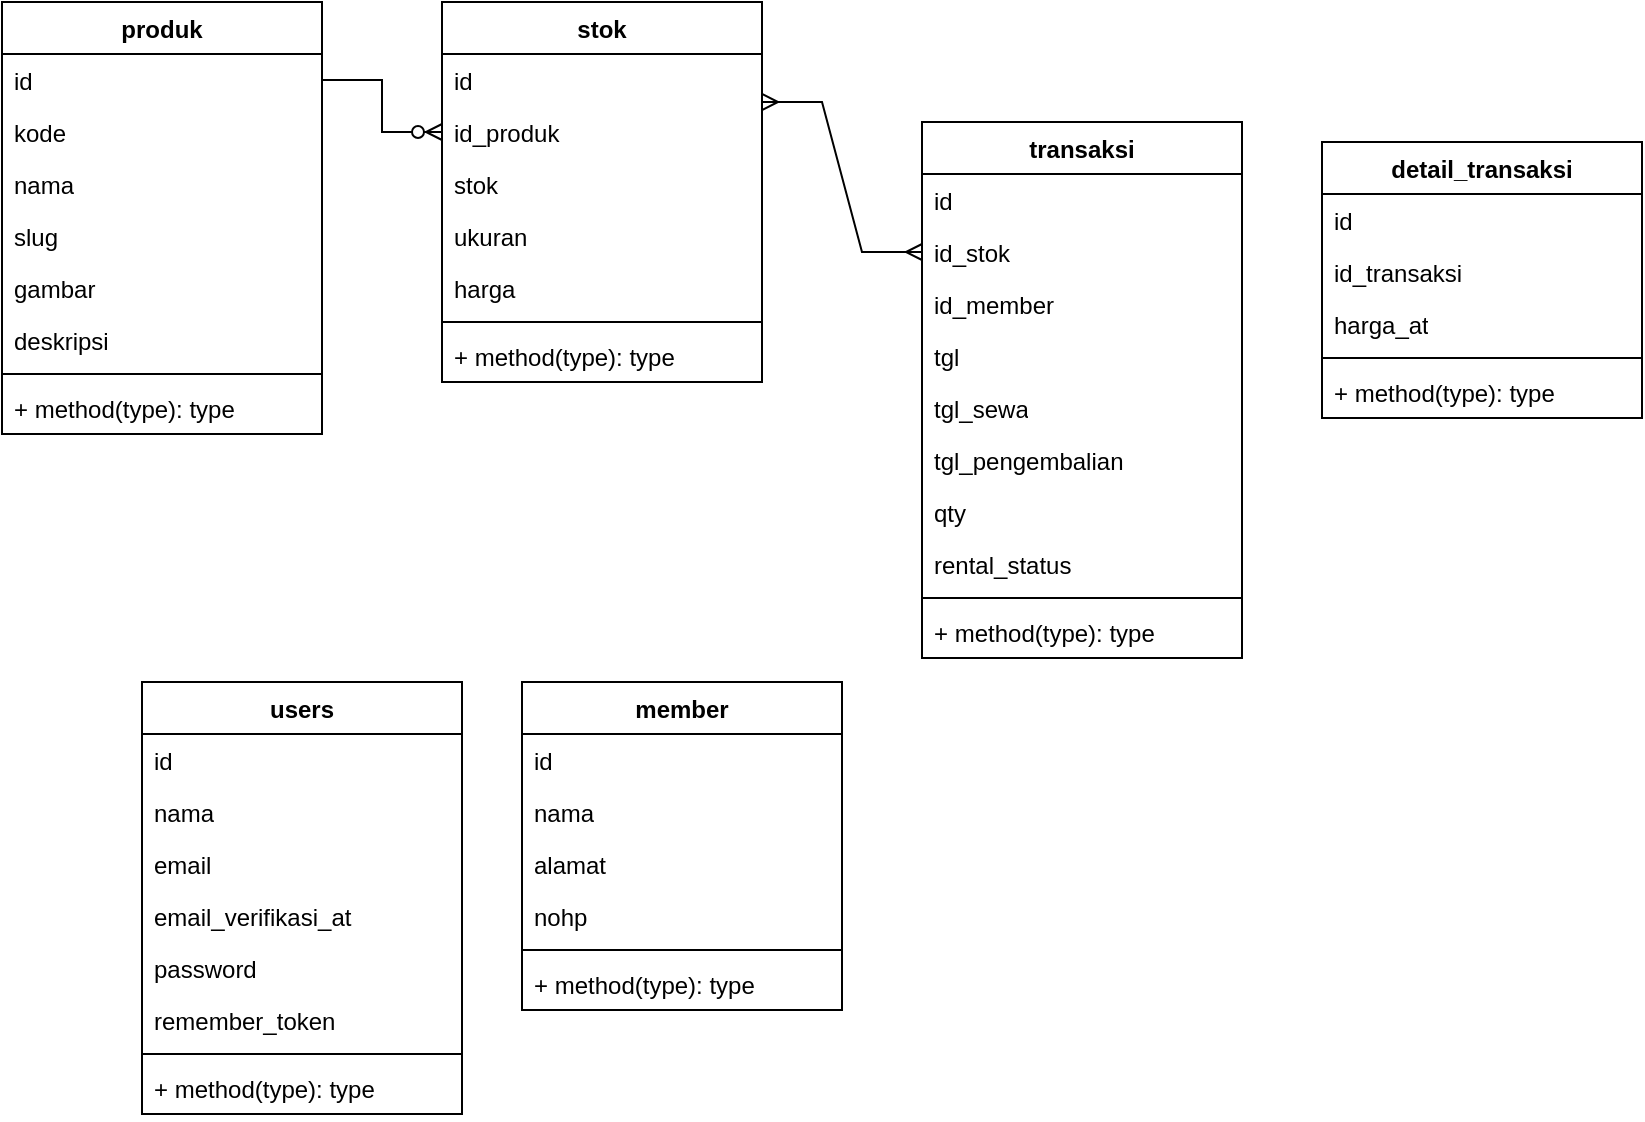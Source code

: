 <mxfile version="24.0.5" type="github">
  <diagram name="Page-1" id="oyviDPr4gYspWXBhJde-">
    <mxGraphModel dx="693" dy="401" grid="1" gridSize="10" guides="1" tooltips="1" connect="1" arrows="1" fold="1" page="1" pageScale="1" pageWidth="850" pageHeight="1100" math="0" shadow="0">
      <root>
        <mxCell id="0" />
        <mxCell id="1" parent="0" />
        <mxCell id="TkhByso_9FaQ8m0_snmu-1" value="produk" style="swimlane;fontStyle=1;align=center;verticalAlign=top;childLayout=stackLayout;horizontal=1;startSize=26;horizontalStack=0;resizeParent=1;resizeParentMax=0;resizeLast=0;collapsible=1;marginBottom=0;whiteSpace=wrap;html=1;" parent="1" vertex="1">
          <mxGeometry y="140" width="160" height="216" as="geometry" />
        </mxCell>
        <mxCell id="TkhByso_9FaQ8m0_snmu-5" value="id" style="text;strokeColor=none;fillColor=none;align=left;verticalAlign=top;spacingLeft=4;spacingRight=4;overflow=hidden;rotatable=0;points=[[0,0.5],[1,0.5]];portConstraint=eastwest;whiteSpace=wrap;html=1;" parent="TkhByso_9FaQ8m0_snmu-1" vertex="1">
          <mxGeometry y="26" width="160" height="26" as="geometry" />
        </mxCell>
        <mxCell id="TkhByso_9FaQ8m0_snmu-12" value="kode" style="text;strokeColor=none;fillColor=none;align=left;verticalAlign=top;spacingLeft=4;spacingRight=4;overflow=hidden;rotatable=0;points=[[0,0.5],[1,0.5]];portConstraint=eastwest;whiteSpace=wrap;html=1;" parent="TkhByso_9FaQ8m0_snmu-1" vertex="1">
          <mxGeometry y="52" width="160" height="26" as="geometry" />
        </mxCell>
        <mxCell id="TkhByso_9FaQ8m0_snmu-6" value="nama" style="text;strokeColor=none;fillColor=none;align=left;verticalAlign=top;spacingLeft=4;spacingRight=4;overflow=hidden;rotatable=0;points=[[0,0.5],[1,0.5]];portConstraint=eastwest;whiteSpace=wrap;html=1;" parent="TkhByso_9FaQ8m0_snmu-1" vertex="1">
          <mxGeometry y="78" width="160" height="26" as="geometry" />
        </mxCell>
        <mxCell id="TkhByso_9FaQ8m0_snmu-11" value="slug" style="text;strokeColor=none;fillColor=none;align=left;verticalAlign=top;spacingLeft=4;spacingRight=4;overflow=hidden;rotatable=0;points=[[0,0.5],[1,0.5]];portConstraint=eastwest;whiteSpace=wrap;html=1;" parent="TkhByso_9FaQ8m0_snmu-1" vertex="1">
          <mxGeometry y="104" width="160" height="26" as="geometry" />
        </mxCell>
        <mxCell id="Tw9svKgCDqZKY9VieszA-18" value="gambar" style="text;strokeColor=none;fillColor=none;align=left;verticalAlign=top;spacingLeft=4;spacingRight=4;overflow=hidden;rotatable=0;points=[[0,0.5],[1,0.5]];portConstraint=eastwest;whiteSpace=wrap;html=1;" parent="TkhByso_9FaQ8m0_snmu-1" vertex="1">
          <mxGeometry y="130" width="160" height="26" as="geometry" />
        </mxCell>
        <mxCell id="TkhByso_9FaQ8m0_snmu-2" value="deskripsi" style="text;strokeColor=none;fillColor=none;align=left;verticalAlign=top;spacingLeft=4;spacingRight=4;overflow=hidden;rotatable=0;points=[[0,0.5],[1,0.5]];portConstraint=eastwest;whiteSpace=wrap;html=1;" parent="TkhByso_9FaQ8m0_snmu-1" vertex="1">
          <mxGeometry y="156" width="160" height="26" as="geometry" />
        </mxCell>
        <mxCell id="TkhByso_9FaQ8m0_snmu-3" value="" style="line;strokeWidth=1;fillColor=none;align=left;verticalAlign=middle;spacingTop=-1;spacingLeft=3;spacingRight=3;rotatable=0;labelPosition=right;points=[];portConstraint=eastwest;strokeColor=inherit;" parent="TkhByso_9FaQ8m0_snmu-1" vertex="1">
          <mxGeometry y="182" width="160" height="8" as="geometry" />
        </mxCell>
        <mxCell id="TkhByso_9FaQ8m0_snmu-4" value="+ method(type): type" style="text;strokeColor=none;fillColor=none;align=left;verticalAlign=top;spacingLeft=4;spacingRight=4;overflow=hidden;rotatable=0;points=[[0,0.5],[1,0.5]];portConstraint=eastwest;whiteSpace=wrap;html=1;" parent="TkhByso_9FaQ8m0_snmu-1" vertex="1">
          <mxGeometry y="190" width="160" height="26" as="geometry" />
        </mxCell>
        <mxCell id="TkhByso_9FaQ8m0_snmu-7" value="stok" style="swimlane;fontStyle=1;align=center;verticalAlign=top;childLayout=stackLayout;horizontal=1;startSize=26;horizontalStack=0;resizeParent=1;resizeParentMax=0;resizeLast=0;collapsible=1;marginBottom=0;whiteSpace=wrap;html=1;" parent="1" vertex="1">
          <mxGeometry x="220" y="140" width="160" height="190" as="geometry" />
        </mxCell>
        <mxCell id="TkhByso_9FaQ8m0_snmu-8" value="id" style="text;strokeColor=none;fillColor=none;align=left;verticalAlign=top;spacingLeft=4;spacingRight=4;overflow=hidden;rotatable=0;points=[[0,0.5],[1,0.5]];portConstraint=eastwest;whiteSpace=wrap;html=1;" parent="TkhByso_9FaQ8m0_snmu-7" vertex="1">
          <mxGeometry y="26" width="160" height="26" as="geometry" />
        </mxCell>
        <mxCell id="TkhByso_9FaQ8m0_snmu-14" value="id_produk" style="text;strokeColor=none;fillColor=none;align=left;verticalAlign=top;spacingLeft=4;spacingRight=4;overflow=hidden;rotatable=0;points=[[0,0.5],[1,0.5]];portConstraint=eastwest;whiteSpace=wrap;html=1;" parent="TkhByso_9FaQ8m0_snmu-7" vertex="1">
          <mxGeometry y="52" width="160" height="26" as="geometry" />
        </mxCell>
        <mxCell id="TkhByso_9FaQ8m0_snmu-15" value="stok" style="text;strokeColor=none;fillColor=none;align=left;verticalAlign=top;spacingLeft=4;spacingRight=4;overflow=hidden;rotatable=0;points=[[0,0.5],[1,0.5]];portConstraint=eastwest;whiteSpace=wrap;html=1;" parent="TkhByso_9FaQ8m0_snmu-7" vertex="1">
          <mxGeometry y="78" width="160" height="26" as="geometry" />
        </mxCell>
        <mxCell id="TkhByso_9FaQ8m0_snmu-13" value="ukuran" style="text;strokeColor=none;fillColor=none;align=left;verticalAlign=top;spacingLeft=4;spacingRight=4;overflow=hidden;rotatable=0;points=[[0,0.5],[1,0.5]];portConstraint=eastwest;whiteSpace=wrap;html=1;" parent="TkhByso_9FaQ8m0_snmu-7" vertex="1">
          <mxGeometry y="104" width="160" height="26" as="geometry" />
        </mxCell>
        <mxCell id="TkhByso_9FaQ8m0_snmu-22" value="harga" style="text;strokeColor=none;fillColor=none;align=left;verticalAlign=top;spacingLeft=4;spacingRight=4;overflow=hidden;rotatable=0;points=[[0,0.5],[1,0.5]];portConstraint=eastwest;whiteSpace=wrap;html=1;" parent="TkhByso_9FaQ8m0_snmu-7" vertex="1">
          <mxGeometry y="130" width="160" height="26" as="geometry" />
        </mxCell>
        <mxCell id="TkhByso_9FaQ8m0_snmu-9" value="" style="line;strokeWidth=1;fillColor=none;align=left;verticalAlign=middle;spacingTop=-1;spacingLeft=3;spacingRight=3;rotatable=0;labelPosition=right;points=[];portConstraint=eastwest;strokeColor=inherit;" parent="TkhByso_9FaQ8m0_snmu-7" vertex="1">
          <mxGeometry y="156" width="160" height="8" as="geometry" />
        </mxCell>
        <mxCell id="TkhByso_9FaQ8m0_snmu-10" value="+ method(type): type" style="text;strokeColor=none;fillColor=none;align=left;verticalAlign=top;spacingLeft=4;spacingRight=4;overflow=hidden;rotatable=0;points=[[0,0.5],[1,0.5]];portConstraint=eastwest;whiteSpace=wrap;html=1;" parent="TkhByso_9FaQ8m0_snmu-7" vertex="1">
          <mxGeometry y="164" width="160" height="26" as="geometry" />
        </mxCell>
        <mxCell id="TkhByso_9FaQ8m0_snmu-16" value="transaksi" style="swimlane;fontStyle=1;align=center;verticalAlign=top;childLayout=stackLayout;horizontal=1;startSize=26;horizontalStack=0;resizeParent=1;resizeParentMax=0;resizeLast=0;collapsible=1;marginBottom=0;whiteSpace=wrap;html=1;" parent="1" vertex="1">
          <mxGeometry x="460" y="200" width="160" height="268" as="geometry" />
        </mxCell>
        <mxCell id="TkhByso_9FaQ8m0_snmu-17" value="id" style="text;strokeColor=none;fillColor=none;align=left;verticalAlign=top;spacingLeft=4;spacingRight=4;overflow=hidden;rotatable=0;points=[[0,0.5],[1,0.5]];portConstraint=eastwest;whiteSpace=wrap;html=1;" parent="TkhByso_9FaQ8m0_snmu-16" vertex="1">
          <mxGeometry y="26" width="160" height="26" as="geometry" />
        </mxCell>
        <mxCell id="TkhByso_9FaQ8m0_snmu-40" value="id_stok" style="text;strokeColor=none;fillColor=none;align=left;verticalAlign=top;spacingLeft=4;spacingRight=4;overflow=hidden;rotatable=0;points=[[0,0.5],[1,0.5]];portConstraint=eastwest;whiteSpace=wrap;html=1;" parent="TkhByso_9FaQ8m0_snmu-16" vertex="1">
          <mxGeometry y="52" width="160" height="26" as="geometry" />
        </mxCell>
        <mxCell id="TkhByso_9FaQ8m0_snmu-21" value="id_member" style="text;strokeColor=none;fillColor=none;align=left;verticalAlign=top;spacingLeft=4;spacingRight=4;overflow=hidden;rotatable=0;points=[[0,0.5],[1,0.5]];portConstraint=eastwest;whiteSpace=wrap;html=1;" parent="TkhByso_9FaQ8m0_snmu-16" vertex="1">
          <mxGeometry y="78" width="160" height="26" as="geometry" />
        </mxCell>
        <mxCell id="Tw9svKgCDqZKY9VieszA-1" value="tgl" style="text;strokeColor=none;fillColor=none;align=left;verticalAlign=top;spacingLeft=4;spacingRight=4;overflow=hidden;rotatable=0;points=[[0,0.5],[1,0.5]];portConstraint=eastwest;whiteSpace=wrap;html=1;" parent="TkhByso_9FaQ8m0_snmu-16" vertex="1">
          <mxGeometry y="104" width="160" height="26" as="geometry" />
        </mxCell>
        <mxCell id="TkhByso_9FaQ8m0_snmu-20" value="tgl_sewa" style="text;strokeColor=none;fillColor=none;align=left;verticalAlign=top;spacingLeft=4;spacingRight=4;overflow=hidden;rotatable=0;points=[[0,0.5],[1,0.5]];portConstraint=eastwest;whiteSpace=wrap;html=1;" parent="TkhByso_9FaQ8m0_snmu-16" vertex="1">
          <mxGeometry y="130" width="160" height="26" as="geometry" />
        </mxCell>
        <mxCell id="TkhByso_9FaQ8m0_snmu-41" value="tgl_pengembalian" style="text;strokeColor=none;fillColor=none;align=left;verticalAlign=top;spacingLeft=4;spacingRight=4;overflow=hidden;rotatable=0;points=[[0,0.5],[1,0.5]];portConstraint=eastwest;whiteSpace=wrap;html=1;" parent="TkhByso_9FaQ8m0_snmu-16" vertex="1">
          <mxGeometry y="156" width="160" height="26" as="geometry" />
        </mxCell>
        <mxCell id="TkhByso_9FaQ8m0_snmu-43" value="qty" style="text;strokeColor=none;fillColor=none;align=left;verticalAlign=top;spacingLeft=4;spacingRight=4;overflow=hidden;rotatable=0;points=[[0,0.5],[1,0.5]];portConstraint=eastwest;whiteSpace=wrap;html=1;" parent="TkhByso_9FaQ8m0_snmu-16" vertex="1">
          <mxGeometry y="182" width="160" height="26" as="geometry" />
        </mxCell>
        <mxCell id="TkhByso_9FaQ8m0_snmu-42" value="rental_status" style="text;strokeColor=none;fillColor=none;align=left;verticalAlign=top;spacingLeft=4;spacingRight=4;overflow=hidden;rotatable=0;points=[[0,0.5],[1,0.5]];portConstraint=eastwest;whiteSpace=wrap;html=1;" parent="TkhByso_9FaQ8m0_snmu-16" vertex="1">
          <mxGeometry y="208" width="160" height="26" as="geometry" />
        </mxCell>
        <mxCell id="TkhByso_9FaQ8m0_snmu-18" value="" style="line;strokeWidth=1;fillColor=none;align=left;verticalAlign=middle;spacingTop=-1;spacingLeft=3;spacingRight=3;rotatable=0;labelPosition=right;points=[];portConstraint=eastwest;strokeColor=inherit;" parent="TkhByso_9FaQ8m0_snmu-16" vertex="1">
          <mxGeometry y="234" width="160" height="8" as="geometry" />
        </mxCell>
        <mxCell id="TkhByso_9FaQ8m0_snmu-19" value="+ method(type): type" style="text;strokeColor=none;fillColor=none;align=left;verticalAlign=top;spacingLeft=4;spacingRight=4;overflow=hidden;rotatable=0;points=[[0,0.5],[1,0.5]];portConstraint=eastwest;whiteSpace=wrap;html=1;" parent="TkhByso_9FaQ8m0_snmu-16" vertex="1">
          <mxGeometry y="242" width="160" height="26" as="geometry" />
        </mxCell>
        <mxCell id="TkhByso_9FaQ8m0_snmu-33" value="member" style="swimlane;fontStyle=1;align=center;verticalAlign=top;childLayout=stackLayout;horizontal=1;startSize=26;horizontalStack=0;resizeParent=1;resizeParentMax=0;resizeLast=0;collapsible=1;marginBottom=0;whiteSpace=wrap;html=1;" parent="1" vertex="1">
          <mxGeometry x="260" y="480" width="160" height="164" as="geometry" />
        </mxCell>
        <mxCell id="TkhByso_9FaQ8m0_snmu-34" value="id" style="text;strokeColor=none;fillColor=none;align=left;verticalAlign=top;spacingLeft=4;spacingRight=4;overflow=hidden;rotatable=0;points=[[0,0.5],[1,0.5]];portConstraint=eastwest;whiteSpace=wrap;html=1;" parent="TkhByso_9FaQ8m0_snmu-33" vertex="1">
          <mxGeometry y="26" width="160" height="26" as="geometry" />
        </mxCell>
        <mxCell id="TkhByso_9FaQ8m0_snmu-38" value="nama" style="text;strokeColor=none;fillColor=none;align=left;verticalAlign=top;spacingLeft=4;spacingRight=4;overflow=hidden;rotatable=0;points=[[0,0.5],[1,0.5]];portConstraint=eastwest;whiteSpace=wrap;html=1;" parent="TkhByso_9FaQ8m0_snmu-33" vertex="1">
          <mxGeometry y="52" width="160" height="26" as="geometry" />
        </mxCell>
        <mxCell id="TkhByso_9FaQ8m0_snmu-39" value="alamat" style="text;strokeColor=none;fillColor=none;align=left;verticalAlign=top;spacingLeft=4;spacingRight=4;overflow=hidden;rotatable=0;points=[[0,0.5],[1,0.5]];portConstraint=eastwest;whiteSpace=wrap;html=1;" parent="TkhByso_9FaQ8m0_snmu-33" vertex="1">
          <mxGeometry y="78" width="160" height="26" as="geometry" />
        </mxCell>
        <mxCell id="TkhByso_9FaQ8m0_snmu-37" value="nohp" style="text;strokeColor=none;fillColor=none;align=left;verticalAlign=top;spacingLeft=4;spacingRight=4;overflow=hidden;rotatable=0;points=[[0,0.5],[1,0.5]];portConstraint=eastwest;whiteSpace=wrap;html=1;" parent="TkhByso_9FaQ8m0_snmu-33" vertex="1">
          <mxGeometry y="104" width="160" height="26" as="geometry" />
        </mxCell>
        <mxCell id="TkhByso_9FaQ8m0_snmu-35" value="" style="line;strokeWidth=1;fillColor=none;align=left;verticalAlign=middle;spacingTop=-1;spacingLeft=3;spacingRight=3;rotatable=0;labelPosition=right;points=[];portConstraint=eastwest;strokeColor=inherit;" parent="TkhByso_9FaQ8m0_snmu-33" vertex="1">
          <mxGeometry y="130" width="160" height="8" as="geometry" />
        </mxCell>
        <mxCell id="TkhByso_9FaQ8m0_snmu-36" value="+ method(type): type" style="text;strokeColor=none;fillColor=none;align=left;verticalAlign=top;spacingLeft=4;spacingRight=4;overflow=hidden;rotatable=0;points=[[0,0.5],[1,0.5]];portConstraint=eastwest;whiteSpace=wrap;html=1;" parent="TkhByso_9FaQ8m0_snmu-33" vertex="1">
          <mxGeometry y="138" width="160" height="26" as="geometry" />
        </mxCell>
        <mxCell id="Tw9svKgCDqZKY9VieszA-2" value="detail_transaksi" style="swimlane;fontStyle=1;align=center;verticalAlign=top;childLayout=stackLayout;horizontal=1;startSize=26;horizontalStack=0;resizeParent=1;resizeParentMax=0;resizeLast=0;collapsible=1;marginBottom=0;whiteSpace=wrap;html=1;" parent="1" vertex="1">
          <mxGeometry x="660" y="210" width="160" height="138" as="geometry" />
        </mxCell>
        <mxCell id="Tw9svKgCDqZKY9VieszA-6" value="id" style="text;strokeColor=none;fillColor=none;align=left;verticalAlign=top;spacingLeft=4;spacingRight=4;overflow=hidden;rotatable=0;points=[[0,0.5],[1,0.5]];portConstraint=eastwest;whiteSpace=wrap;html=1;" parent="Tw9svKgCDqZKY9VieszA-2" vertex="1">
          <mxGeometry y="26" width="160" height="26" as="geometry" />
        </mxCell>
        <mxCell id="Tw9svKgCDqZKY9VieszA-7" value="id_transaksi" style="text;strokeColor=none;fillColor=none;align=left;verticalAlign=top;spacingLeft=4;spacingRight=4;overflow=hidden;rotatable=0;points=[[0,0.5],[1,0.5]];portConstraint=eastwest;whiteSpace=wrap;html=1;" parent="Tw9svKgCDqZKY9VieszA-2" vertex="1">
          <mxGeometry y="52" width="160" height="26" as="geometry" />
        </mxCell>
        <mxCell id="Tw9svKgCDqZKY9VieszA-3" value="harga_at" style="text;strokeColor=none;fillColor=none;align=left;verticalAlign=top;spacingLeft=4;spacingRight=4;overflow=hidden;rotatable=0;points=[[0,0.5],[1,0.5]];portConstraint=eastwest;whiteSpace=wrap;html=1;" parent="Tw9svKgCDqZKY9VieszA-2" vertex="1">
          <mxGeometry y="78" width="160" height="26" as="geometry" />
        </mxCell>
        <mxCell id="Tw9svKgCDqZKY9VieszA-4" value="" style="line;strokeWidth=1;fillColor=none;align=left;verticalAlign=middle;spacingTop=-1;spacingLeft=3;spacingRight=3;rotatable=0;labelPosition=right;points=[];portConstraint=eastwest;strokeColor=inherit;" parent="Tw9svKgCDqZKY9VieszA-2" vertex="1">
          <mxGeometry y="104" width="160" height="8" as="geometry" />
        </mxCell>
        <mxCell id="Tw9svKgCDqZKY9VieszA-5" value="+ method(type): type" style="text;strokeColor=none;fillColor=none;align=left;verticalAlign=top;spacingLeft=4;spacingRight=4;overflow=hidden;rotatable=0;points=[[0,0.5],[1,0.5]];portConstraint=eastwest;whiteSpace=wrap;html=1;" parent="Tw9svKgCDqZKY9VieszA-2" vertex="1">
          <mxGeometry y="112" width="160" height="26" as="geometry" />
        </mxCell>
        <mxCell id="Tw9svKgCDqZKY9VieszA-9" value="users" style="swimlane;fontStyle=1;align=center;verticalAlign=top;childLayout=stackLayout;horizontal=1;startSize=26;horizontalStack=0;resizeParent=1;resizeParentMax=0;resizeLast=0;collapsible=1;marginBottom=0;whiteSpace=wrap;html=1;" parent="1" vertex="1">
          <mxGeometry x="70" y="480" width="160" height="216" as="geometry" />
        </mxCell>
        <mxCell id="Tw9svKgCDqZKY9VieszA-13" value="id" style="text;strokeColor=none;fillColor=none;align=left;verticalAlign=top;spacingLeft=4;spacingRight=4;overflow=hidden;rotatable=0;points=[[0,0.5],[1,0.5]];portConstraint=eastwest;whiteSpace=wrap;html=1;" parent="Tw9svKgCDqZKY9VieszA-9" vertex="1">
          <mxGeometry y="26" width="160" height="26" as="geometry" />
        </mxCell>
        <mxCell id="Tw9svKgCDqZKY9VieszA-15" value="nama" style="text;strokeColor=none;fillColor=none;align=left;verticalAlign=top;spacingLeft=4;spacingRight=4;overflow=hidden;rotatable=0;points=[[0,0.5],[1,0.5]];portConstraint=eastwest;whiteSpace=wrap;html=1;" parent="Tw9svKgCDqZKY9VieszA-9" vertex="1">
          <mxGeometry y="52" width="160" height="26" as="geometry" />
        </mxCell>
        <mxCell id="Tw9svKgCDqZKY9VieszA-16" value="email" style="text;strokeColor=none;fillColor=none;align=left;verticalAlign=top;spacingLeft=4;spacingRight=4;overflow=hidden;rotatable=0;points=[[0,0.5],[1,0.5]];portConstraint=eastwest;whiteSpace=wrap;html=1;" parent="Tw9svKgCDqZKY9VieszA-9" vertex="1">
          <mxGeometry y="78" width="160" height="26" as="geometry" />
        </mxCell>
        <mxCell id="Tw9svKgCDqZKY9VieszA-14" value="email_verifikasi_at" style="text;strokeColor=none;fillColor=none;align=left;verticalAlign=top;spacingLeft=4;spacingRight=4;overflow=hidden;rotatable=0;points=[[0,0.5],[1,0.5]];portConstraint=eastwest;whiteSpace=wrap;html=1;" parent="Tw9svKgCDqZKY9VieszA-9" vertex="1">
          <mxGeometry y="104" width="160" height="26" as="geometry" />
        </mxCell>
        <mxCell id="Tw9svKgCDqZKY9VieszA-10" value="password" style="text;strokeColor=none;fillColor=none;align=left;verticalAlign=top;spacingLeft=4;spacingRight=4;overflow=hidden;rotatable=0;points=[[0,0.5],[1,0.5]];portConstraint=eastwest;whiteSpace=wrap;html=1;" parent="Tw9svKgCDqZKY9VieszA-9" vertex="1">
          <mxGeometry y="130" width="160" height="26" as="geometry" />
        </mxCell>
        <mxCell id="Tw9svKgCDqZKY9VieszA-17" value="remember_token" style="text;strokeColor=none;fillColor=none;align=left;verticalAlign=top;spacingLeft=4;spacingRight=4;overflow=hidden;rotatable=0;points=[[0,0.5],[1,0.5]];portConstraint=eastwest;whiteSpace=wrap;html=1;" parent="Tw9svKgCDqZKY9VieszA-9" vertex="1">
          <mxGeometry y="156" width="160" height="26" as="geometry" />
        </mxCell>
        <mxCell id="Tw9svKgCDqZKY9VieszA-11" value="" style="line;strokeWidth=1;fillColor=none;align=left;verticalAlign=middle;spacingTop=-1;spacingLeft=3;spacingRight=3;rotatable=0;labelPosition=right;points=[];portConstraint=eastwest;strokeColor=inherit;" parent="Tw9svKgCDqZKY9VieszA-9" vertex="1">
          <mxGeometry y="182" width="160" height="8" as="geometry" />
        </mxCell>
        <mxCell id="Tw9svKgCDqZKY9VieszA-12" value="+ method(type): type" style="text;strokeColor=none;fillColor=none;align=left;verticalAlign=top;spacingLeft=4;spacingRight=4;overflow=hidden;rotatable=0;points=[[0,0.5],[1,0.5]];portConstraint=eastwest;whiteSpace=wrap;html=1;" parent="Tw9svKgCDqZKY9VieszA-9" vertex="1">
          <mxGeometry y="190" width="160" height="26" as="geometry" />
        </mxCell>
        <mxCell id="y1fw4OuRdB4lXAKuSMlP-1" value="" style="edgeStyle=entityRelationEdgeStyle;fontSize=12;html=1;endArrow=ERzeroToMany;endFill=1;rounded=0;exitX=1;exitY=0.5;exitDx=0;exitDy=0;entryX=0;entryY=0.5;entryDx=0;entryDy=0;" edge="1" parent="1" source="TkhByso_9FaQ8m0_snmu-5" target="TkhByso_9FaQ8m0_snmu-14">
          <mxGeometry width="100" height="100" relative="1" as="geometry">
            <mxPoint x="180" y="470" as="sourcePoint" />
            <mxPoint x="280" y="370" as="targetPoint" />
          </mxGeometry>
        </mxCell>
        <mxCell id="y1fw4OuRdB4lXAKuSMlP-4" value="" style="edgeStyle=entityRelationEdgeStyle;fontSize=12;html=1;endArrow=ERmany;startArrow=ERmany;rounded=0;exitX=1;exitY=0.923;exitDx=0;exitDy=0;exitPerimeter=0;" edge="1" parent="1" source="TkhByso_9FaQ8m0_snmu-8" target="TkhByso_9FaQ8m0_snmu-40">
          <mxGeometry width="100" height="100" relative="1" as="geometry">
            <mxPoint x="400" y="260" as="sourcePoint" />
            <mxPoint x="500" y="160" as="targetPoint" />
          </mxGeometry>
        </mxCell>
      </root>
    </mxGraphModel>
  </diagram>
</mxfile>
